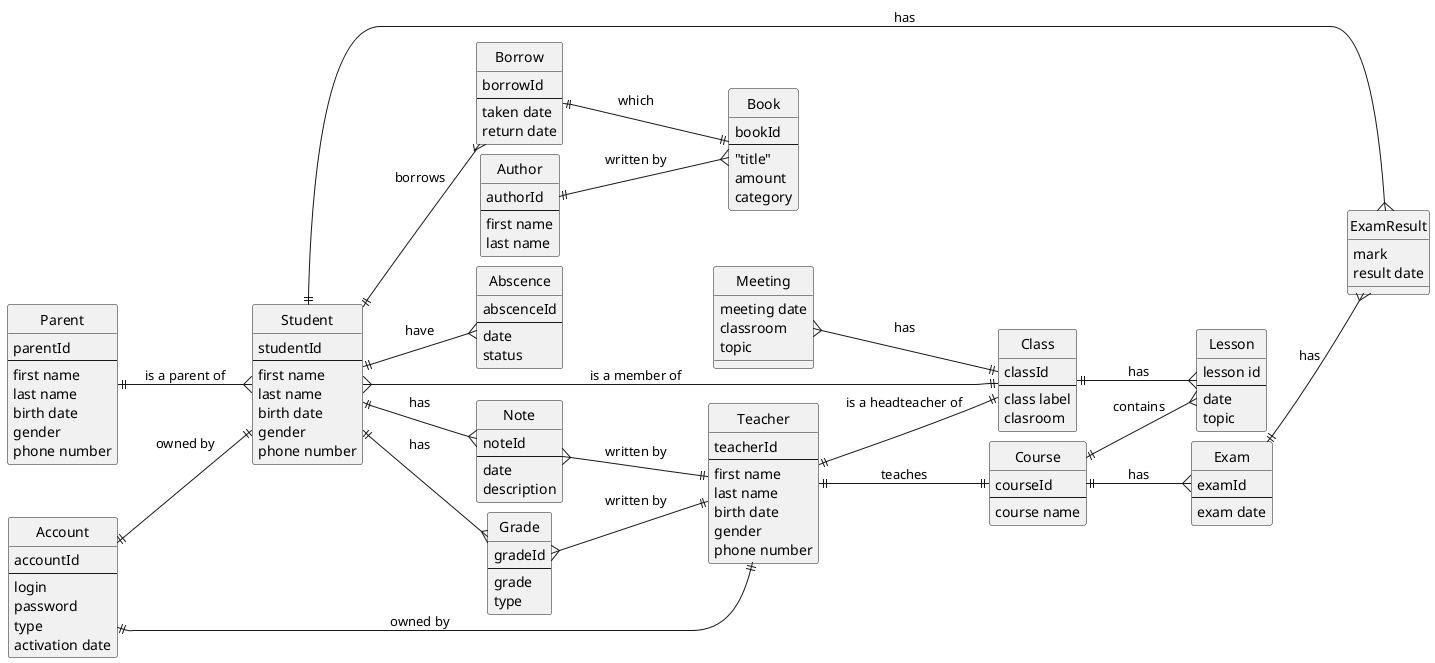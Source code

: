 @startuml
hide circle
left to right direction
skinparam nodesep 10
skinparam ranksep 15
entity "Account" as ac {
    accountId
    --
    login
    password
    type
    activation date
}
entity "Student" as stu {
    studentId
    --
    first name
    last name 
    birth date
    gender
    phone number
}
entity "Teacher" as tea {
    teacherId
    --
    first name
    last name 
    birth date
    gender
    phone number
}
entity "Parent" as par {
    parentId
    --
    first name
    last name 
    birth date
    gender
    phone number
}
entity "Abscence" as abs{
    abscenceId
    --
    date
    status
}
entity "Borrow" as bo{
    borrowId
    --
    taken date
    return date
}
entity "Book" as book{
    bookId
    --
    "title"
    amount
    category
}
entity "Author" as au{
    authorId
    --
    first name
    last name
}
entity "Course" as co{
    courseId
    --
    course name
}
entity "Lesson" as le{
    lesson id
    --
    date
    topic
}
entity "Class" as cl{
    classId 
    --
    class label
    clasroom
}
entity "Exam" as ex{
    examId
    --
    exam date
}
entity "ExamResult" as exR{
    mark
    result date
}
entity "Meeting" as me{
    meeting date
    classroom 
    topic 
}
entity "Note" as no{
    noteId
    --
    date 
    description
}
entity "Grade" as gr{
    gradeId
    --
    grade
    type
}
 ' zero to one |o--
 ' exactly one ||--
 ' zero or many }o--
 ' one or many }|--
stu }----|| cl : "is a member of"
stu ||----{ no: "has"
no }----|| tea: "written by"
stu ||----{ gr : "has"
gr }----|| tea: "written by"
stu ||----{ bo : "borrows"
bo ||----|| book : "which"
au ||----{ book : "written by"
ac ||----|| stu : "owned by"
ac ||----|| tea : "owned by"
par ||----{ stu : "is a parent of"
stu ||----{ abs : "have"
tea ||----|| co : "teaches"
tea ||----|| cl : "is a headteacher of"
co ||----{ le : "contains"
co ||----{ ex : "has"
ex ||----{ exR : "has"
me }----|| cl : "has"
cl ||----{ le: "has"
stu ||-----{ exR: "has"
@enduml
